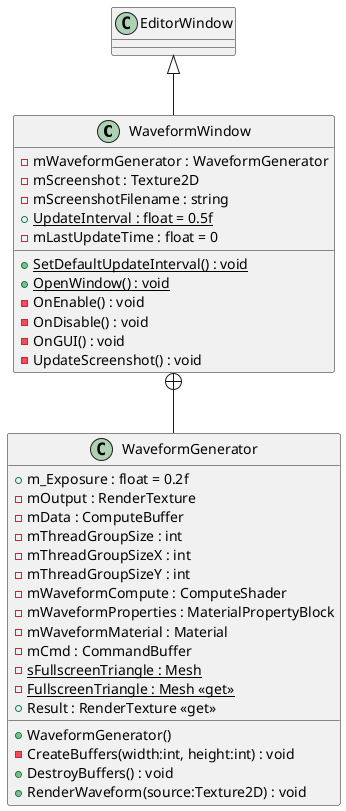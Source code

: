 @startuml
class WaveformWindow {
    - mWaveformGenerator : WaveformGenerator
    - mScreenshot : Texture2D
    - mScreenshotFilename : string
    + {static} UpdateInterval : float = 0.5f
    + {static} SetDefaultUpdateInterval() : void
    + {static} OpenWindow() : void
    - OnEnable() : void
    - OnDisable() : void
    - OnGUI() : void
    - mLastUpdateTime : float = 0
    - UpdateScreenshot() : void
}
class WaveformGenerator {
    + m_Exposure : float = 0.2f
    - mOutput : RenderTexture
    - mData : ComputeBuffer
    - mThreadGroupSize : int
    - mThreadGroupSizeX : int
    - mThreadGroupSizeY : int
    - mWaveformCompute : ComputeShader
    - mWaveformProperties : MaterialPropertyBlock
    - mWaveformMaterial : Material
    - mCmd : CommandBuffer
    {static} - sFullscreenTriangle : Mesh
    {static} - FullscreenTriangle : Mesh <<get>>
    + WaveformGenerator()
    - CreateBuffers(width:int, height:int) : void
    + DestroyBuffers() : void
    + Result : RenderTexture <<get>>
    + RenderWaveform(source:Texture2D) : void
}
EditorWindow <|-- WaveformWindow
WaveformWindow +-- WaveformGenerator
@enduml

